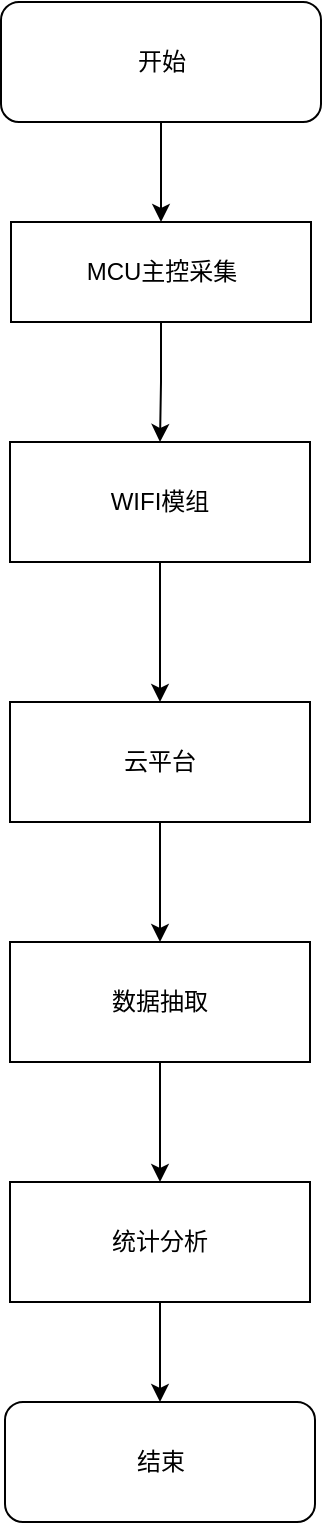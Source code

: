 <mxfile version="15.2.7" type="device"><diagram id="Ddlg4WxQXes4yfqLkOMK" name="第 1 页"><mxGraphModel dx="1086" dy="806" grid="1" gridSize="10" guides="1" tooltips="1" connect="1" arrows="1" fold="1" page="1" pageScale="1" pageWidth="827" pageHeight="1169" math="0" shadow="0"><root><mxCell id="0"/><mxCell id="1" parent="0"/><mxCell id="4toBsvpeMUaxAqy_HZN1-15" style="edgeStyle=orthogonalEdgeStyle;rounded=0;orthogonalLoop=1;jettySize=auto;html=1;exitX=0.5;exitY=1;exitDx=0;exitDy=0;entryX=0.5;entryY=0;entryDx=0;entryDy=0;" edge="1" parent="1" source="4toBsvpeMUaxAqy_HZN1-1" target="4toBsvpeMUaxAqy_HZN1-14"><mxGeometry relative="1" as="geometry"/></mxCell><mxCell id="4toBsvpeMUaxAqy_HZN1-1" value="开始" style="rounded=1;whiteSpace=wrap;html=1;" vertex="1" parent="1"><mxGeometry x="320.5" y="30" width="160" height="60" as="geometry"/></mxCell><mxCell id="4toBsvpeMUaxAqy_HZN1-3" style="edgeStyle=orthogonalEdgeStyle;rounded=0;orthogonalLoop=1;jettySize=auto;html=1;exitX=0.5;exitY=1;exitDx=0;exitDy=0;" edge="1" parent="1" source="4toBsvpeMUaxAqy_HZN1-14" target="4toBsvpeMUaxAqy_HZN1-2"><mxGeometry relative="1" as="geometry"/></mxCell><mxCell id="4toBsvpeMUaxAqy_HZN1-5" style="edgeStyle=orthogonalEdgeStyle;rounded=0;orthogonalLoop=1;jettySize=auto;html=1;exitX=0.5;exitY=1;exitDx=0;exitDy=0;" edge="1" parent="1" source="4toBsvpeMUaxAqy_HZN1-2" target="4toBsvpeMUaxAqy_HZN1-4"><mxGeometry relative="1" as="geometry"/></mxCell><mxCell id="4toBsvpeMUaxAqy_HZN1-2" value="WIFI模组" style="rounded=0;whiteSpace=wrap;html=1;" vertex="1" parent="1"><mxGeometry x="325" y="250" width="150" height="60" as="geometry"/></mxCell><mxCell id="4toBsvpeMUaxAqy_HZN1-12" style="edgeStyle=orthogonalEdgeStyle;rounded=0;orthogonalLoop=1;jettySize=auto;html=1;exitX=0.5;exitY=1;exitDx=0;exitDy=0;entryX=0.5;entryY=0;entryDx=0;entryDy=0;" edge="1" parent="1" source="4toBsvpeMUaxAqy_HZN1-4" target="4toBsvpeMUaxAqy_HZN1-6"><mxGeometry relative="1" as="geometry"/></mxCell><mxCell id="4toBsvpeMUaxAqy_HZN1-4" value="云平台" style="rounded=0;whiteSpace=wrap;html=1;" vertex="1" parent="1"><mxGeometry x="325" y="380" width="150" height="60" as="geometry"/></mxCell><mxCell id="4toBsvpeMUaxAqy_HZN1-13" style="edgeStyle=orthogonalEdgeStyle;rounded=0;orthogonalLoop=1;jettySize=auto;html=1;exitX=0.5;exitY=1;exitDx=0;exitDy=0;" edge="1" parent="1" source="4toBsvpeMUaxAqy_HZN1-6" target="4toBsvpeMUaxAqy_HZN1-7"><mxGeometry relative="1" as="geometry"/></mxCell><mxCell id="4toBsvpeMUaxAqy_HZN1-6" value="数据抽取" style="rounded=0;whiteSpace=wrap;html=1;" vertex="1" parent="1"><mxGeometry x="325" y="500" width="150" height="60" as="geometry"/></mxCell><mxCell id="4toBsvpeMUaxAqy_HZN1-11" style="edgeStyle=orthogonalEdgeStyle;rounded=0;orthogonalLoop=1;jettySize=auto;html=1;exitX=0.5;exitY=1;exitDx=0;exitDy=0;entryX=0.5;entryY=0;entryDx=0;entryDy=0;" edge="1" parent="1" source="4toBsvpeMUaxAqy_HZN1-7" target="4toBsvpeMUaxAqy_HZN1-9"><mxGeometry relative="1" as="geometry"/></mxCell><mxCell id="4toBsvpeMUaxAqy_HZN1-7" value="统计分析" style="rounded=0;whiteSpace=wrap;html=1;" vertex="1" parent="1"><mxGeometry x="325" y="620" width="150" height="60" as="geometry"/></mxCell><mxCell id="4toBsvpeMUaxAqy_HZN1-9" value="结束" style="rounded=1;whiteSpace=wrap;html=1;" vertex="1" parent="1"><mxGeometry x="322.5" y="730" width="155" height="60" as="geometry"/></mxCell><mxCell id="4toBsvpeMUaxAqy_HZN1-14" value="MCU主控采集" style="rounded=0;whiteSpace=wrap;html=1;" vertex="1" parent="1"><mxGeometry x="325.5" y="140" width="150" height="50" as="geometry"/></mxCell></root></mxGraphModel></diagram></mxfile>